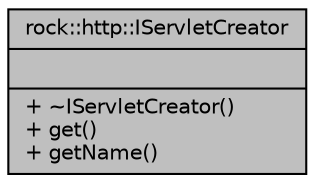 digraph "rock::http::IServletCreator"
{
 // LATEX_PDF_SIZE
  edge [fontname="Helvetica",fontsize="10",labelfontname="Helvetica",labelfontsize="10"];
  node [fontname="Helvetica",fontsize="10",shape=record];
  Node1 [label="{rock::http::IServletCreator\n||+ ~IServletCreator()\l+ get()\l+ getName()\l}",height=0.2,width=0.4,color="black", fillcolor="grey75", style="filled", fontcolor="black",tooltip=" "];
}
